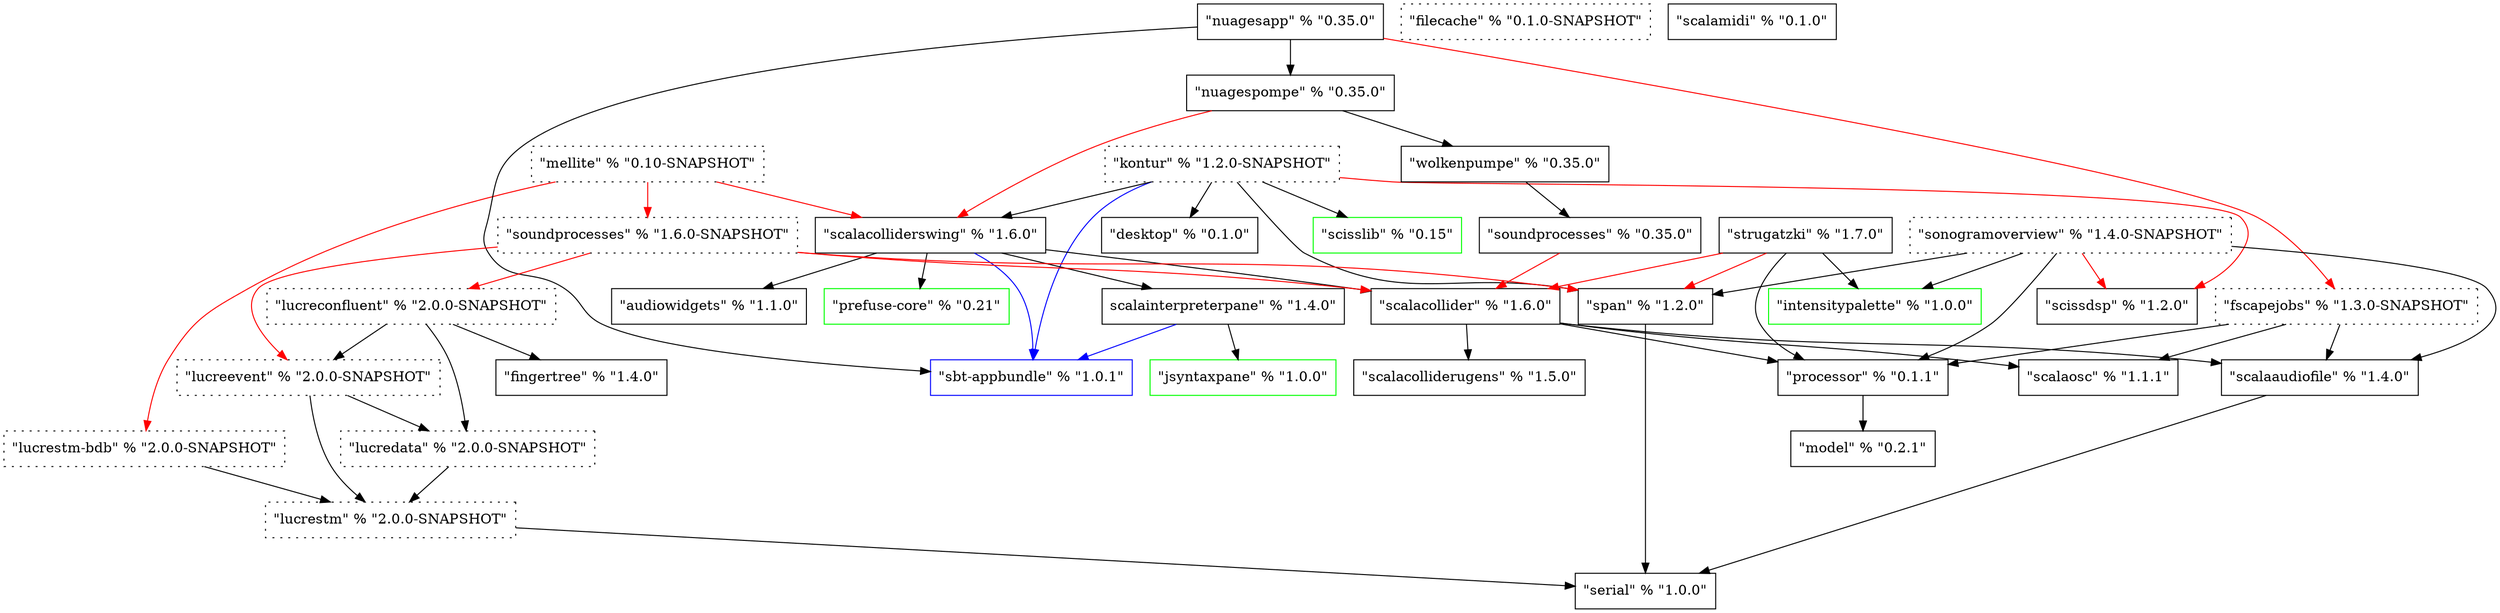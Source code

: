 digraph G {
	AudioWidgets [label="\"audiowidgets\" % \"1.1.0\"", shape=box];
	Desktop [label="\"desktop\" % \"0.1.0\"", shape=Box];
	FileCache [label="\"filecache\" % \"0.1.0-SNAPSHOT\"", shape=Box, style=dotted];
	FingerTree [label="\"fingertree\" % \"1.4.0\"", shape=Box];
	FScapeJobs [label="\"fscapejobs\" % \"1.3.0-SNAPSHOT\"", shape=box, style=dotted];
	IntensityPalette [label="\"intensitypalette\" % \"1.0.0\"", shape=Box, color=green];
	JSyntaxPane [label="\"jsyntaxpane\" % \"1.0.0\"", shape=Box, color=green];
	Kontur [label="\"kontur\" % \"1.2.0-SNAPSHOT\"", shape=Box, style=dotted];
	LucreConfluent [label="\"lucreconfluent\" % \"2.0.0-SNAPSHOT\"", shape=Box, style=dotted];
	LucreData [label="\"lucredata\" % \"2.0.0-SNAPSHOT\"", shape=Box, style=dotted];
	LucreEvent [label="\"lucreevent\" % \"2.0.0-SNAPSHOT\"", shape=Box, style=dotted];
	LucreSTM [label="\"lucrestm\" % \"2.0.0-SNAPSHOT\"", shape=Box, style=dotted];
	LucreSTM_BDB [label="\"lucrestm-bdb\" % \"2.0.0-SNAPSHOT\"", shape=Box, style=dotted];
	Mellite [label="\"mellite\" % \"0.10-SNAPSHOT\"", shape=Box, style=dotted];
	Model [label="\"model\" % \"0.2.1\"", shape=Box];
	NuagesApp [label="\"nuagesapp\" % \"0.35.0\"", shape=Box];
	NuagesPompe [label="\"nuagespompe\" % \"0.35.0\"", shape=Box];
	PrefuseCore [label="\"prefuse-core\" % \"0.21\"", shape=Box, color=green];
	Processor [label="\"processor\" % \"0.1.1\"", shape=Box];
	SbtAppbundle [label="\"sbt-appbundle\" % \"1.0.1\"", shape=Box, color=blue];
	ScalaOSC [label="\"scalaosc\" % \"1.1.1\"", shape=box];
	ScalaAudioFile [label="\"scalaaudiofile\" % \"1.4.0\"", shape=box];
	ScalaCollider [label="\"scalacollider\" % \"1.6.0\"", shape=Box];
	ScalaColliderSwing [label="\"scalacolliderswing\" % \"1.6.0\"", shape=Box];
	ScalaColliderUGens [label="\"scalacolliderugens\" % \"1.5.0\"", shape=Box];
	ScalaInterpreterPane [label="\scalainterpreterpane\" % \"1.4.0\"", shape=Box];
	ScalaMIDI [label="\"scalamidi\" % \"0.1.0\"", shape=Box];
	ScissDSP [label="\"scissdsp\" % \"1.2.0\"", shape=Box];
	ScissLib [label="\"scisslib\" % \"0.15\"", shape=Box, color=green];
	Serial [label="\"serial\" % \"1.0.0\"", shape=Box];
	SonogramOverview [label="\"sonogramoverview\" % \"1.4.0-SNAPSHOT\"", shape=Box, style=dotted];
	SoundProcesses [label="\"soundprocesses\" % \"1.6.0-SNAPSHOT\"", shape=Box, style=dotted];
	SoundProcesses_OLD [label="\"soundprocesses\" % \"0.35.0\"", shape=Box];
   Span [label="\"span\" % \"1.2.0\"", shape=box];
	Strugatzki [label="\"strugatzki\" % \"1.7.0\"", shape=Box];
	Wolkenpumpe [label="\"wolkenpumpe\" % \"0.35.0\"", shape=Box];
	
	FScapeJobs -> Processor;
	FScapeJobs -> ScalaOSC;
	FScapeJobs -> ScalaAudioFile;
	Kontur -> Desktop;
	Kontur -> SbtAppbundle [color=blue];
	Kontur -> ScalaColliderSwing;
	Kontur -> ScissDSP [color=red];
	Kontur -> ScissLib;
	Kontur -> Span;
	LucreConfluent -> FingerTree;
	LucreConfluent -> LucreData;
	LucreConfluent -> LucreEvent;
	LucreData -> LucreSTM;
	LucreEvent -> LucreSTM;
   LucreEvent -> LucreData;
   LucreSTM -> Serial;
   LucreSTM_BDB -> LucreSTM;
	Mellite -> SoundProcesses [color=red];
	Mellite -> ScalaColliderSwing [color=red];
	Mellite -> LucreSTM_BDB [color=red];
	NuagesApp -> SbtAppbundle;
	NuagesApp -> NuagesPompe;
	NuagesApp -> FScapeJobs [color=red];
	NuagesPompe -> Wolkenpumpe;
	NuagesPompe -> ScalaColliderSwing [color=red];
	Processor -> Model;
   ScalaAudioFile -> Serial;
   ScalaCollider -> Processor;
	ScalaCollider -> ScalaAudioFile;
	ScalaCollider -> ScalaColliderUGens;
	ScalaCollider -> ScalaOSC;
	ScalaColliderSwing -> SbtAppbundle [color=blue];
	ScalaColliderSwing -> ScalaCollider;
	ScalaColliderSwing -> ScalaInterpreterPane;
	ScalaColliderSwing -> PrefuseCore;
	ScalaColliderSwing -> AudioWidgets;
	ScalaInterpreterPane -> JSyntaxPane;
	ScalaInterpreterPane -> SbtAppbundle [color=blue];
	SonogramOverview -> IntensityPalette;
	SonogramOverview -> Processor;
	SonogramOverview -> ScalaAudioFile;
	SonogramOverview -> ScissDSP [color=red];
	SonogramOverview -> Span;
	SoundProcesses -> ScalaCollider [color=red];
	SoundProcesses -> LucreConfluent [color=red];
	SoundProcesses -> LucreEvent [color=red];
	SoundProcesses -> Span [color=red];
	SoundProcesses_OLD -> ScalaCollider [color=red];
	Span -> Serial;
	Strugatzki -> IntensityPalette;
	Strugatzki -> Processor;
	Strugatzki -> ScalaCollider [color=red];
	Strugatzki -> Span [color=red];
	Wolkenpumpe -> SoundProcesses_OLD;
}

